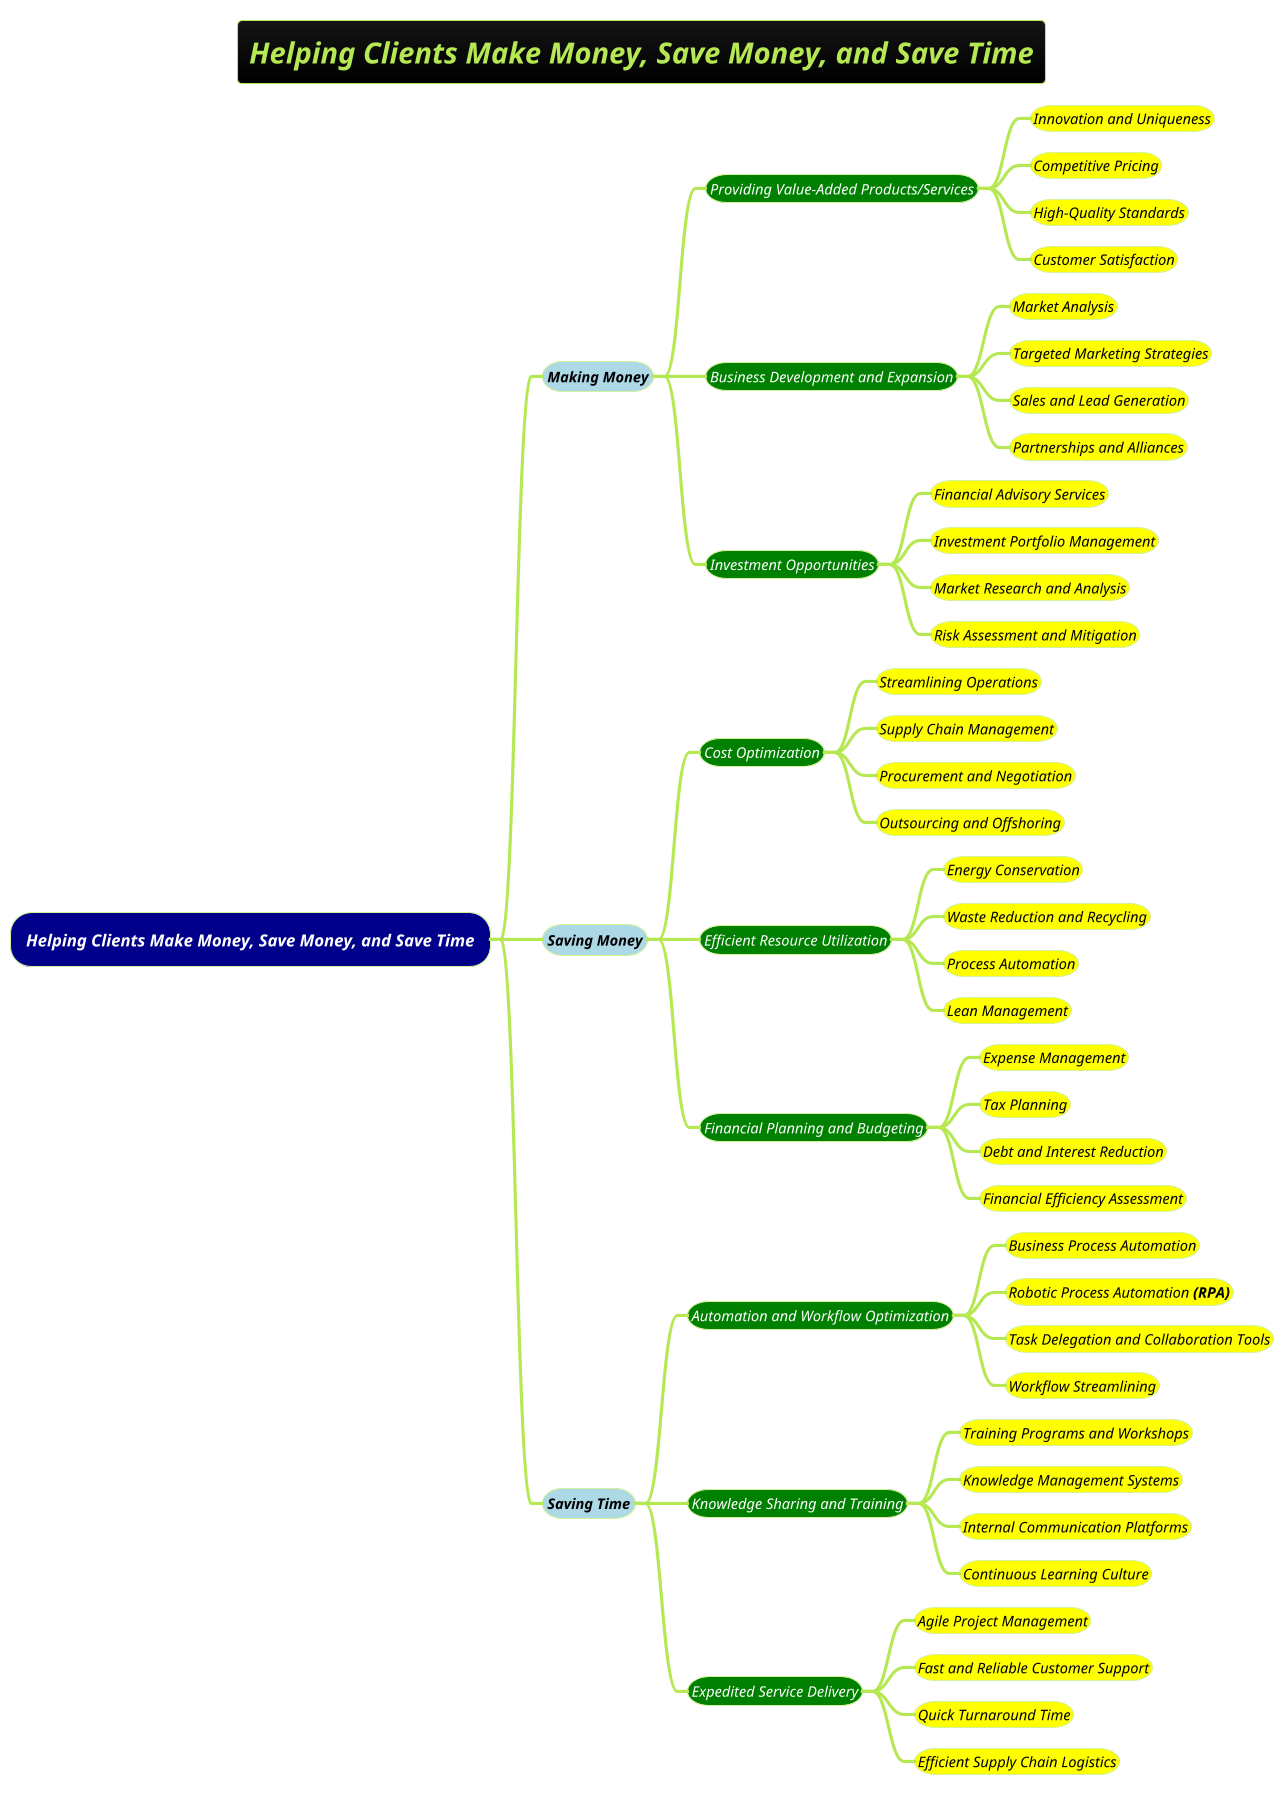 @startmindmap
title =<i>Helping Clients Make Money, Save Money, and Save Time
!theme hacker

*[#darkblue] <i><color #white>Helping Clients Make Money, Save Money, and Save Time
**[#lightblue] <i><size:14><color #black>Making Money
***[#green] <i><size:14><color #white>Providing Value-Added Products/Services
****[#yellow] <i><size:14><color #black>Innovation and Uniqueness
****[#yellow] <i><size:14><color #black>Competitive Pricing
****[#yellow] <i><size:14><color #black>High-Quality Standards
****[#yellow] <i><size:14><color #black>Customer Satisfaction
***[#green] <i><size:14><color #white>Business Development and Expansion
****[#yellow] <i><size:14><color #black>Market Analysis
****[#yellow] <i><size:14><color #black>Targeted Marketing Strategies
****[#yellow] <i><size:14><color #black>Sales and Lead Generation
****[#yellow] <i><size:14><color #black>Partnerships and Alliances
***[#green] <i><size:14><color #white>Investment Opportunities
****[#yellow] <i><size:14><color #black>Financial Advisory Services
****[#yellow] <i><size:14><color #black>Investment Portfolio Management
****[#yellow] <i><size:14><color #black>Market Research and Analysis
****[#yellow] <i><size:14><color #black>Risk Assessment and Mitigation
**[#lightblue] <i><size:14><color #black>Saving Money
***[#green] <i><size:14><color #white>Cost Optimization
****[#yellow] <i><size:14><color #black>Streamlining Operations
****[#yellow] <i><size:14><color #black>Supply Chain Management
****[#yellow] <i><size:14><color #black>Procurement and Negotiation
****[#yellow] <i><size:14><color #black>Outsourcing and Offshoring
***[#green] <i><size:14><color #white>Efficient Resource Utilization
****[#yellow] <i><size:14><color #black>Energy Conservation
****[#yellow] <i><size:14><color #black>Waste Reduction and Recycling
****[#yellow] <i><size:14><color #black>Process Automation
****[#yellow] <i><size:14><color #black>Lean Management
***[#green] <i><size:14><color #white>Financial Planning and Budgeting
****[#yellow] <i><size:14><color #black>Expense Management
****[#yellow] <i><size:14><color #black>Tax Planning
****[#yellow] <i><size:14><color #black>Debt and Interest Reduction
****[#yellow] <i><size:14><color #black>Financial Efficiency Assessment
**[#lightblue] <i><size:14><color #black>Saving Time
***[#green] <i><size:14><color #white>Automation and Workflow Optimization
****[#yellow] <i><size:14><color #black>Business Process Automation
****[#yellow] <i><size:14><color #black>Robotic Process Automation **(RPA)**
****[#yellow] <i><size:14><color #black>Task Delegation and Collaboration Tools
****[#yellow] <i><size:14><color #black>Workflow Streamlining
***[#green] <i><size:14><color #white>Knowledge Sharing and Training
****[#yellow] <i><size:14><color #black>Training Programs and Workshops
****[#yellow] <i><size:14><color #black>Knowledge Management Systems
****[#yellow] <i><size:14><color #black>Internal Communication Platforms
****[#yellow] <i><size:14><color #black>Continuous Learning Culture
***[#green] <i><size:14><color #white>Expedited Service Delivery
****[#yellow] <i><size:14><color #black>Agile Project Management
****[#yellow] <i><size:14><color #black>Fast and Reliable Customer Support
****[#yellow] <i><size:14><color #black>Quick Turnaround Time
****[#yellow] <i><size:14><color #black>Efficient Supply Chain Logistics

@endmindmap
